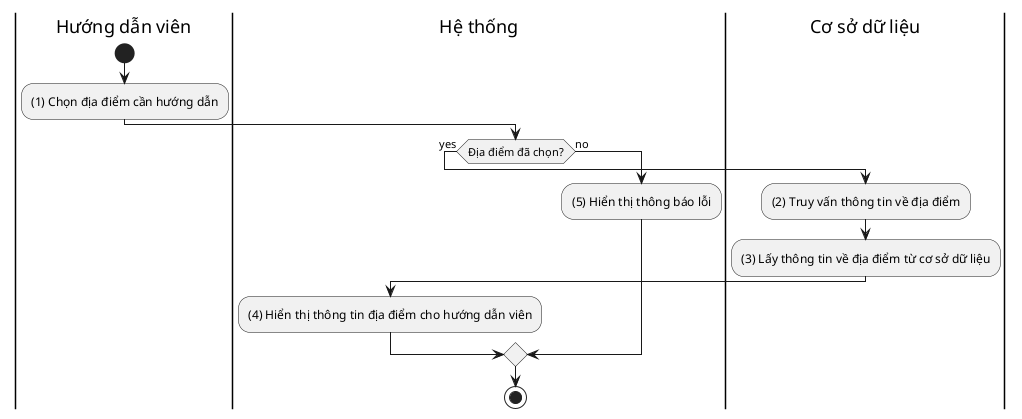 @startuml guideLocationInfo_activity_diagram
|Hướng dẫn viên|
start
:(1) Chọn địa điểm cần hướng dẫn;
|Hệ thống|
if (Địa điểm đã chọn?) then (yes)
  |Cơ sở dữ liệu|
  :(2) Truy vấn thông tin về địa điểm;
  :(3) Lấy thông tin về địa điểm từ cơ sở dữ liệu;
  |Hệ thống|
  :(4) Hiển thị thông tin địa điểm cho hướng dẫn viên;
else (no)
  :(5) Hiển thị thông báo lỗi;
endif

stop
@enduml
